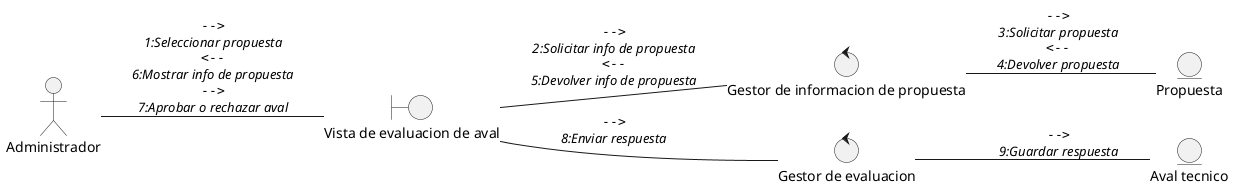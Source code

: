@startuml DisciplinaDeAnalisisDiagramaDeColaboracionResponderEvaluacionAval
left to right direction

actor "Administrador" as actorAdmin

entity "Propuesta" as entidadPropuesta
entity "Aval tecnico" as entidadAval

boundary "Vista de evaluacion de aval" as vistaEvaluacion

control "Gestor de informacion de propuesta" as ctrlGestorInfoPropuesta
control "Gestor de evaluacion" as ctrlGestorEvaluacion

actorAdmin -- vistaEvaluacion : ""-->""\n//1:Seleccionar propuesta//\n""<--""\n//6:Mostrar info de propuesta//\n""-->""\n//7:Aprobar o rechazar aval//
vistaEvaluacion -- ctrlGestorInfoPropuesta : ""-->""\n//2:Solicitar info de propuesta//\n""<--""\n//5:Devolver info de propuesta//
ctrlGestorInfoPropuesta -- entidadPropuesta : ""-->""\n//3:Solicitar propuesta//\n""<--""\n//4:Devolver propuesta//
vistaEvaluacion -- ctrlGestorEvaluacion : ""-->""\n//8:Enviar respuesta//
ctrlGestorEvaluacion -- entidadAval : ""-->""\n//9:Guardar respuesta//

@enduml